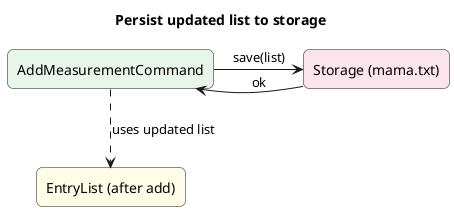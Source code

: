@startuml
' ===== Persist updated list to storage =====
title Persist updated list to storage

skinparam shadowing false
skinparam defaultFontName Arial
skinparam rectangle {
  RoundCorner 12
  FontSize 14
}

rectangle "AddMeasurementCommand" as C #E8F5E9
rectangle "Storage (mama.txt)" as S #FCE4EC
rectangle "EntryList (after add)" as L #FFFDE7

C -right-> S : save(list)
S -left-> C  : ok
C ..> L : uses updated list

@enduml
